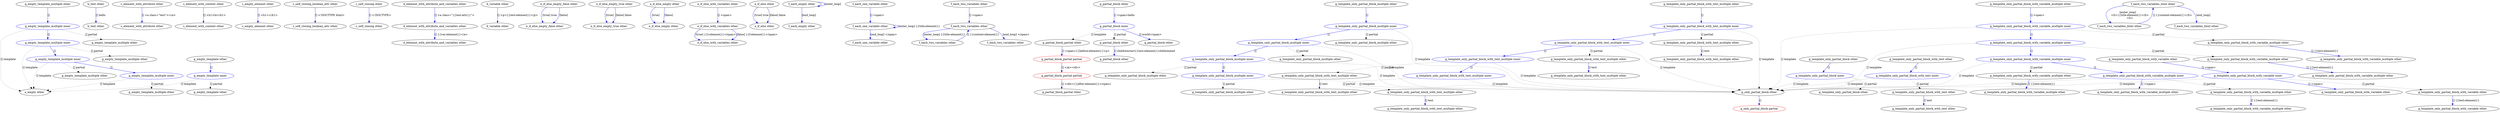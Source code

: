 digraph {
    0 [ label = "a_empty other"]
    1 [ label = "b_text other"]
    2 [ label = "c_element_with_attribute other"]
    3 [ label = "c_element_with_content other"]
    4 [ label = "c_empty_element other"]
    5 [ label = "c_self_closing_boolean_attr other"]
    6 [ label = "c_self_closing other"]
    7 [ label = "d_element_with_attribute_and_variables other"]
    8 [ label = "d_variable other"]
    9 [ label = "e_if_else_empty_false other"]
    10 [ label = "e_if_else_empty_true other"]
    11 [ label = "e_if_else_empty other"]
    12 [ label = "e_if_else_with_variables other"]
    13 [ label = "e_if_else other"]
    14 [ label = "f_each_empty other"]
    15 [ label = "f_each_one_variable other"]
    16 [ label = "f_each_two_variables other"]
    17 [ label = "g_empty_template_multiple other"]
    18 [ label = "g_empty_template other"]
    19 [ label = "g_partial_block_partial other"]
    20 [ label = "g_partial_block other"]
    21 [ label = "g_template_only_partial_block_multiple other"]
    22 [ label = "g_template_only_partial_block_with_text_multiple other"]
    23 [ label = "g_template_only_partial_block_with_text other"]
    24 [ label = "g_template_only_partial_block_with_variable_multiple other"]
    25 [ label = "g_template_only_partial_block_with_variable other"]
    26 [ label = "g_template_only_partial_block other"]
    27 [ label = "f_each_two_variables_html other"]
    28 [ label = "g_only_partial_block other"]
    29 [ label = "b_text other"]
    30 [ label = "c_element_with_attribute other"]
    31 [ label = "c_element_with_content other"]
    32 [ label = "c_empty_element other"]
    33 [ label = "c_self_closing_boolean_attr other"]
    34 [ label = "c_self_closing other"]
    35 [ label = "d_element_with_attribute_and_variables other"]
    36 [ label = "d_element_with_attribute_and_variables other"]
    37 [ label = "d_variable other"]
    38 [ label = "e_if_else_empty_false other"]
    39 [ label = "e_if_else_empty_true other"]
    40 [ label = "e_if_else_empty other"]
    41 [ label = "e_if_else_with_variables other"]
    42 [ label = "e_if_else_with_variables other"]
    43 [ label = "e_if_else other"]
    44 [ label = "f_each_empty other"]
    45 [ label = "f_each_one_variable other"]
    46 [ label = "f_each_one_variable other"]
    47 [ label = "f_each_two_variables other"]
    48 [ label = "f_each_two_variables other"]
    49 [ label = "f_each_two_variables other"]
    50 [ label = "g_empty_template_multiple inner" color = blue]
    51 [ label = "g_empty_template_multiple other"]
    52 [ label = "g_empty_template_multiple inner" color = blue]
    53 [ label = "g_empty_template_multiple other"]
    54 [ label = "g_empty_template_multiple inner" color = blue]
    55 [ label = "g_empty_template_multiple other"]
    56 [ label = "g_empty_template_multiple inner" color = blue]
    57 [ label = "g_empty_template_multiple other"]
    58 [ label = "g_empty_template inner" color = blue]
    59 [ label = "g_empty_template other"]
    60 [ label = "g_partial_block_partial partial" color = red]
    61 [ label = "g_partial_block_partial partial" color = red]
    62 [ label = "g_partial_block_partial other"]
    63 [ label = "g_partial_block inner" color = blue]
    64 [ label = "g_partial_block other"]
    65 [ label = "g_partial_block other"]
    66 [ label = "g_partial_block other"]
    67 [ label = "g_template_only_partial_block_multiple inner" color = blue]
    68 [ label = "g_template_only_partial_block_multiple other"]
    69 [ label = "g_template_only_partial_block_multiple inner" color = blue]
    70 [ label = "g_template_only_partial_block_multiple other"]
    71 [ label = "g_template_only_partial_block_multiple inner" color = blue]
    72 [ label = "g_template_only_partial_block_multiple other"]
    73 [ label = "g_template_only_partial_block_multiple inner" color = blue]
    74 [ label = "g_template_only_partial_block_multiple other"]
    75 [ label = "g_template_only_partial_block_with_text_multiple inner" color = blue]
    76 [ label = "g_template_only_partial_block_with_text_multiple other"]
    77 [ label = "g_template_only_partial_block_with_text_multiple other"]
    78 [ label = "g_template_only_partial_block_with_text_multiple inner" color = blue]
    79 [ label = "g_template_only_partial_block_with_text_multiple other"]
    80 [ label = "g_template_only_partial_block_with_text_multiple other"]
    81 [ label = "g_template_only_partial_block_with_text_multiple inner" color = blue]
    82 [ label = "g_template_only_partial_block_with_text_multiple other"]
    83 [ label = "g_template_only_partial_block_with_text_multiple other"]
    84 [ label = "g_template_only_partial_block_with_text_multiple inner" color = blue]
    85 [ label = "g_template_only_partial_block_with_text_multiple other"]
    86 [ label = "g_template_only_partial_block_with_text_multiple other"]
    87 [ label = "g_template_only_partial_block_with_text inner" color = blue]
    88 [ label = "g_template_only_partial_block_with_text other"]
    89 [ label = "g_template_only_partial_block_with_text other"]
    90 [ label = "g_template_only_partial_block_with_variable_multiple inner" color = blue]
    91 [ label = "g_template_only_partial_block_with_variable_multiple other"]
    92 [ label = "g_template_only_partial_block_with_variable_multiple other"]
    93 [ label = "g_template_only_partial_block_with_variable_multiple inner" color = blue]
    94 [ label = "g_template_only_partial_block_with_variable_multiple other"]
    95 [ label = "g_template_only_partial_block_with_variable_multiple other"]
    96 [ label = "g_template_only_partial_block_with_variable_multiple inner" color = blue]
    97 [ label = "g_template_only_partial_block_with_variable_multiple other"]
    98 [ label = "g_template_only_partial_block_with_variable_multiple other"]
    99 [ label = "g_template_only_partial_block_with_variable_multiple inner" color = blue]
    100 [ label = "g_template_only_partial_block_with_variable_multiple other"]
    101 [ label = "g_template_only_partial_block_with_variable_multiple other"]
    102 [ label = "g_template_only_partial_block_with_variable_multiple other"]
    103 [ label = "g_template_only_partial_block_with_variable inner" color = blue]
    104 [ label = "g_template_only_partial_block_with_variable other"]
    105 [ label = "g_template_only_partial_block_with_variable other"]
    106 [ label = "g_template_only_partial_block_with_variable other"]
    107 [ label = "g_template_only_partial_block inner" color = blue]
    108 [ label = "g_template_only_partial_block other"]
    109 [ label = "f_each_two_variables_html other"]
    110 [ label = "f_each_two_variables_html other"]
    111 [ label = "g_only_partial_block partial" color = red]
    1 -> 29 [ label = "[] hello" color = blue]
    2 -> 30 [ label = "[] <a class=\"test\"></a>" color = blue]
    3 -> 31 [ label = "[] <h1>hi</h1>" color = blue]
    4 -> 32 [ label = "[] <h1></h1>" color = blue]
    5 -> 33 [ label = "[] <!DOCTYPE html>" color = blue]
    6 -> 34 [ label = "[] <!DOCTYPE>" color = blue]
    7 -> 35 [ label = "[] <a class=\"{{test:attr}}\">" color = blue]
    35 -> 36 [ label = "[] {{var:element}}</a>" color = blue]
    8 -> 37 [ label = "[] <p>{{test:element}}</p>" color = blue]
    9 -> 38 [ label = "[true] true" color = blue]
    9 -> 38 [ label = "[false] " color = blue]
    10 -> 39 [ label = "[true] " color = blue]
    10 -> 39 [ label = "[false] false" color = blue]
    11 -> 40 [ label = "[true] " color = blue]
    11 -> 40 [ label = "[false] " color = blue]
    12 -> 41 [ label = "[] <span>" color = blue]
    41 -> 42 [ label = "[true] {{t:element}}</span>" color = blue]
    41 -> 42 [ label = "[false] {{f:element}}</span>" color = blue]
    13 -> 43 [ label = "[true] true" color = blue]
    13 -> 43 [ label = "[false] false" color = blue]
    14 -> 14 [ label = "[enter_loop] " color = blue]
    14 -> 44 [ label = "[end_loop] " color = blue]
    15 -> 45 [ label = "[] <span>" color = blue]
    45 -> 45 [ label = "[enter_loop] {{title:element}}" color = blue]
    45 -> 46 [ label = "[end_loop] </span>" color = blue]
    16 -> 47 [ label = "[] <span>" color = blue]
    47 -> 48 [ label = "[enter_loop] {{title:element}}" color = blue]
    48 -> 47 [ label = "[] {{content:element}}" color = blue]
    47 -> 49 [ label = "[end_loop] </span>" color = blue]
    17 -> 50 [ label = "[] " color = blue]
    50 -> 51 [ label = "[] partial" style = dotted]
    50 -> 0 [ label = "[] template" style = dotted]
    50 -> 52 [ label = "[] " color = blue]
    52 -> 53 [ label = "[] partial" style = dotted]
    52 -> 0 [ label = "[] template" style = dotted]
    52 -> 54 [ label = "[] " color = blue]
    54 -> 55 [ label = "[] partial" style = dotted]
    54 -> 0 [ label = "[] template" style = dotted]
    54 -> 56 [ label = "[] " color = blue]
    56 -> 57 [ label = "[] partial" style = dotted]
    56 -> 0 [ label = "[] template" style = dotted]
    18 -> 58 [ label = "[] " color = blue]
    58 -> 59 [ label = "[] partial" style = dotted]
    58 -> 0 [ label = "[] template" style = dotted]
    19 -> 60 [ label = "[] <span>{{before:element}}<p>" color = blue]
    60 -> 61 [ label = "[] </p><div>" color = blue]
    61 -> 62 [ label = "[] </div>{{after:element}}</span>" color = blue]
    20 -> 63 [ label = "[] <span>hello" color = blue]
    63 -> 64 [ label = "[] partial" style = dotted]
    64 -> 65 [ label = "[] childrenstart{{test:element}}childrenend" color = blue]
    63 -> 19 [ label = "[] template" style = dotted]
    63 -> 66 [ label = "[] world</span>" color = blue]
    21 -> 67 [ label = "[] " color = blue]
    67 -> 68 [ label = "[] partial" style = dotted]
    67 -> 28 [ label = "[] template" style = dotted]
    67 -> 69 [ label = "[] " color = blue]
    69 -> 70 [ label = "[] partial" style = dotted]
    69 -> 28 [ label = "[] template" style = dotted]
    69 -> 71 [ label = "[] " color = blue]
    71 -> 72 [ label = "[] partial" style = dotted]
    71 -> 28 [ label = "[] template" style = dotted]
    71 -> 73 [ label = "[] " color = blue]
    73 -> 74 [ label = "[] partial" style = dotted]
    73 -> 28 [ label = "[] template" style = dotted]
    22 -> 75 [ label = "[] " color = blue]
    75 -> 76 [ label = "[] partial" style = dotted]
    76 -> 77 [ label = "[] test" color = blue]
    75 -> 28 [ label = "[] template" style = dotted]
    75 -> 78 [ label = "[] " color = blue]
    78 -> 79 [ label = "[] partial" style = dotted]
    79 -> 80 [ label = "[] test" color = blue]
    78 -> 28 [ label = "[] template" style = dotted]
    78 -> 81 [ label = "[] " color = blue]
    81 -> 82 [ label = "[] partial" style = dotted]
    82 -> 83 [ label = "[] test" color = blue]
    81 -> 28 [ label = "[] template" style = dotted]
    81 -> 84 [ label = "[] " color = blue]
    84 -> 85 [ label = "[] partial" style = dotted]
    85 -> 86 [ label = "[] test" color = blue]
    84 -> 28 [ label = "[] template" style = dotted]
    23 -> 87 [ label = "[] " color = blue]
    87 -> 88 [ label = "[] partial" style = dotted]
    88 -> 89 [ label = "[] test" color = blue]
    87 -> 28 [ label = "[] template" style = dotted]
    24 -> 90 [ label = "[] <span>" color = blue]
    90 -> 91 [ label = "[] partial" style = dotted]
    91 -> 92 [ label = "[] {{test:element}}" color = blue]
    90 -> 28 [ label = "[] template" style = dotted]
    90 -> 93 [ label = "[] " color = blue]
    93 -> 94 [ label = "[] partial" style = dotted]
    94 -> 95 [ label = "[] {{test:element}}" color = blue]
    93 -> 28 [ label = "[] template" style = dotted]
    93 -> 96 [ label = "[] " color = blue]
    96 -> 97 [ label = "[] partial" style = dotted]
    97 -> 98 [ label = "[] {{test:element}}" color = blue]
    96 -> 28 [ label = "[] template" style = dotted]
    96 -> 99 [ label = "[] " color = blue]
    99 -> 100 [ label = "[] partial" style = dotted]
    100 -> 101 [ label = "[] {{test:element}}" color = blue]
    99 -> 28 [ label = "[] template" style = dotted]
    99 -> 102 [ label = "[] </span>" color = blue]
    25 -> 103 [ label = "[] <span>" color = blue]
    103 -> 104 [ label = "[] partial" style = dotted]
    104 -> 105 [ label = "[] {{test:element}}" color = blue]
    103 -> 28 [ label = "[] template" style = dotted]
    103 -> 106 [ label = "[] </span>" color = blue]
    26 -> 107 [ label = "[] " color = blue]
    107 -> 108 [ label = "[] partial" style = dotted]
    107 -> 28 [ label = "[] template" style = dotted]
    27 -> 109 [ label = "[enter_loop] 
    <li>{{title:element}}</li>
    <li>" color = blue]
    109 -> 27 [ label = "[] {{content:element}}</li>
" color = blue]
    27 -> 110 [ label = "[end_loop] " color = blue]
    28 -> 111 [ label = "[] " color = blue]
}
